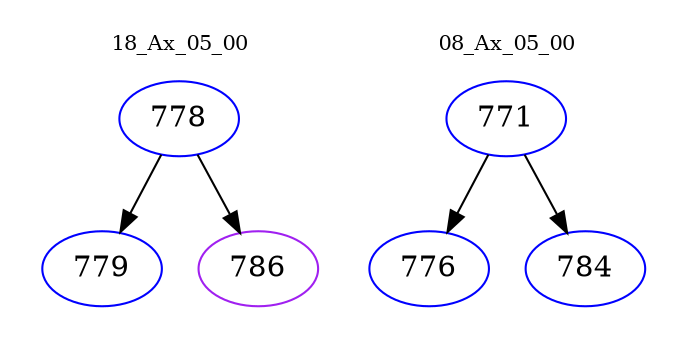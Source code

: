 digraph{
subgraph cluster_0 {
color = white
label = "18_Ax_05_00";
fontsize=10;
T0_778 [label="778", color="blue"]
T0_778 -> T0_779 [color="black"]
T0_779 [label="779", color="blue"]
T0_778 -> T0_786 [color="black"]
T0_786 [label="786", color="purple"]
}
subgraph cluster_1 {
color = white
label = "08_Ax_05_00";
fontsize=10;
T1_771 [label="771", color="blue"]
T1_771 -> T1_776 [color="black"]
T1_776 [label="776", color="blue"]
T1_771 -> T1_784 [color="black"]
T1_784 [label="784", color="blue"]
}
}
